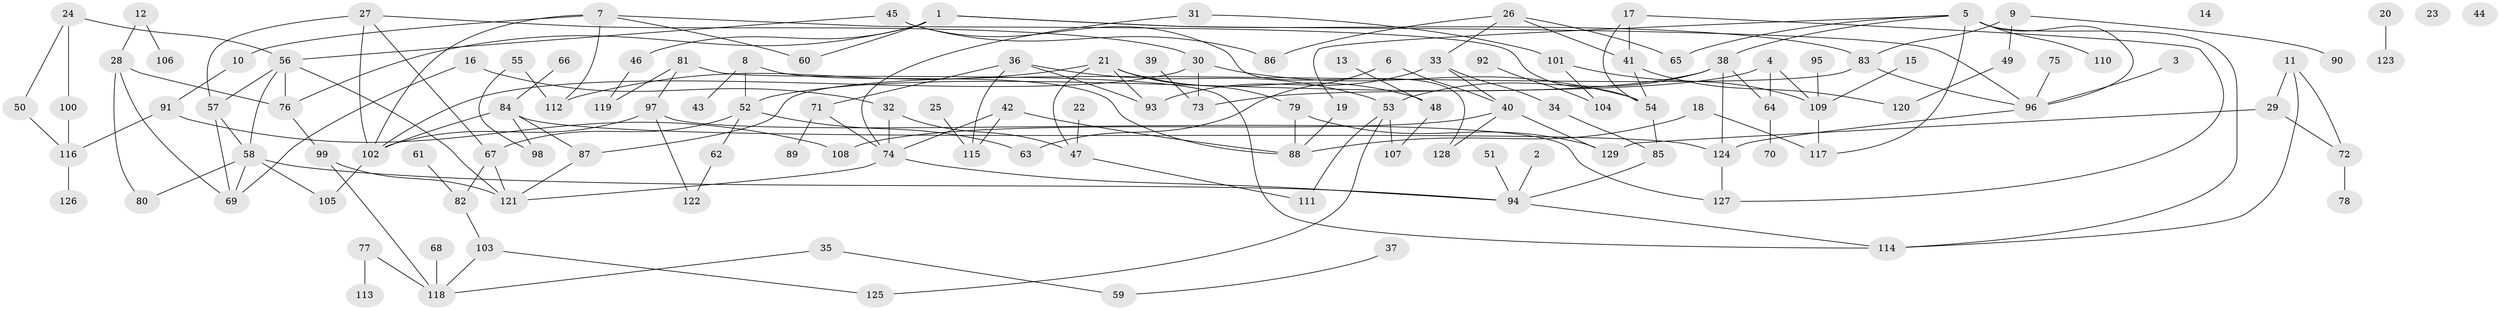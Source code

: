 // coarse degree distribution, {8: 0.03278688524590164, 5: 0.16393442622950818, 2: 0.09836065573770492, 1: 0.22950819672131148, 6: 0.08196721311475409, 3: 0.22950819672131148, 4: 0.09836065573770492, 7: 0.06557377049180328}
// Generated by graph-tools (version 1.1) at 2025/35/03/04/25 23:35:56]
// undirected, 129 vertices, 179 edges
graph export_dot {
  node [color=gray90,style=filled];
  1;
  2;
  3;
  4;
  5;
  6;
  7;
  8;
  9;
  10;
  11;
  12;
  13;
  14;
  15;
  16;
  17;
  18;
  19;
  20;
  21;
  22;
  23;
  24;
  25;
  26;
  27;
  28;
  29;
  30;
  31;
  32;
  33;
  34;
  35;
  36;
  37;
  38;
  39;
  40;
  41;
  42;
  43;
  44;
  45;
  46;
  47;
  48;
  49;
  50;
  51;
  52;
  53;
  54;
  55;
  56;
  57;
  58;
  59;
  60;
  61;
  62;
  63;
  64;
  65;
  66;
  67;
  68;
  69;
  70;
  71;
  72;
  73;
  74;
  75;
  76;
  77;
  78;
  79;
  80;
  81;
  82;
  83;
  84;
  85;
  86;
  87;
  88;
  89;
  90;
  91;
  92;
  93;
  94;
  95;
  96;
  97;
  98;
  99;
  100;
  101;
  102;
  103;
  104;
  105;
  106;
  107;
  108;
  109;
  110;
  111;
  112;
  113;
  114;
  115;
  116;
  117;
  118;
  119;
  120;
  121;
  122;
  123;
  124;
  125;
  126;
  127;
  128;
  129;
  1 -- 46;
  1 -- 60;
  1 -- 76;
  1 -- 83;
  1 -- 96;
  2 -- 94;
  3 -- 96;
  4 -- 64;
  4 -- 73;
  4 -- 109;
  5 -- 19;
  5 -- 38;
  5 -- 65;
  5 -- 96;
  5 -- 110;
  5 -- 114;
  5 -- 117;
  6 -- 40;
  6 -- 63;
  7 -- 10;
  7 -- 54;
  7 -- 60;
  7 -- 102;
  7 -- 112;
  8 -- 43;
  8 -- 52;
  8 -- 88;
  9 -- 49;
  9 -- 83;
  9 -- 90;
  10 -- 91;
  11 -- 29;
  11 -- 72;
  11 -- 114;
  12 -- 28;
  12 -- 106;
  13 -- 48;
  15 -- 109;
  16 -- 32;
  16 -- 69;
  17 -- 41;
  17 -- 54;
  17 -- 127;
  18 -- 88;
  18 -- 117;
  19 -- 88;
  20 -- 123;
  21 -- 47;
  21 -- 48;
  21 -- 79;
  21 -- 93;
  21 -- 112;
  22 -- 47;
  24 -- 50;
  24 -- 56;
  24 -- 100;
  25 -- 115;
  26 -- 33;
  26 -- 41;
  26 -- 65;
  26 -- 86;
  27 -- 30;
  27 -- 57;
  27 -- 67;
  27 -- 102;
  28 -- 69;
  28 -- 76;
  28 -- 80;
  29 -- 72;
  29 -- 129;
  30 -- 54;
  30 -- 73;
  30 -- 102;
  31 -- 74;
  31 -- 101;
  32 -- 47;
  32 -- 74;
  33 -- 34;
  33 -- 40;
  33 -- 93;
  34 -- 85;
  35 -- 59;
  35 -- 118;
  36 -- 53;
  36 -- 71;
  36 -- 93;
  36 -- 115;
  37 -- 59;
  38 -- 52;
  38 -- 53;
  38 -- 64;
  38 -- 124;
  39 -- 73;
  40 -- 108;
  40 -- 128;
  40 -- 129;
  41 -- 54;
  41 -- 120;
  42 -- 74;
  42 -- 88;
  42 -- 115;
  45 -- 56;
  45 -- 86;
  45 -- 128;
  46 -- 119;
  47 -- 111;
  48 -- 107;
  49 -- 120;
  50 -- 116;
  51 -- 94;
  52 -- 62;
  52 -- 63;
  52 -- 67;
  53 -- 107;
  53 -- 111;
  53 -- 125;
  54 -- 85;
  55 -- 98;
  55 -- 112;
  56 -- 57;
  56 -- 58;
  56 -- 76;
  56 -- 121;
  57 -- 58;
  57 -- 69;
  58 -- 69;
  58 -- 80;
  58 -- 94;
  58 -- 105;
  61 -- 82;
  62 -- 122;
  64 -- 70;
  66 -- 84;
  67 -- 82;
  67 -- 121;
  68 -- 118;
  71 -- 74;
  71 -- 89;
  72 -- 78;
  74 -- 94;
  74 -- 121;
  75 -- 96;
  76 -- 99;
  77 -- 113;
  77 -- 118;
  79 -- 88;
  79 -- 129;
  81 -- 97;
  81 -- 114;
  81 -- 119;
  82 -- 103;
  83 -- 87;
  83 -- 96;
  84 -- 87;
  84 -- 98;
  84 -- 102;
  84 -- 124;
  85 -- 94;
  87 -- 121;
  91 -- 108;
  91 -- 116;
  92 -- 104;
  94 -- 114;
  95 -- 109;
  96 -- 124;
  97 -- 102;
  97 -- 122;
  97 -- 127;
  99 -- 118;
  99 -- 121;
  100 -- 116;
  101 -- 104;
  101 -- 109;
  102 -- 105;
  103 -- 118;
  103 -- 125;
  109 -- 117;
  116 -- 126;
  124 -- 127;
}
